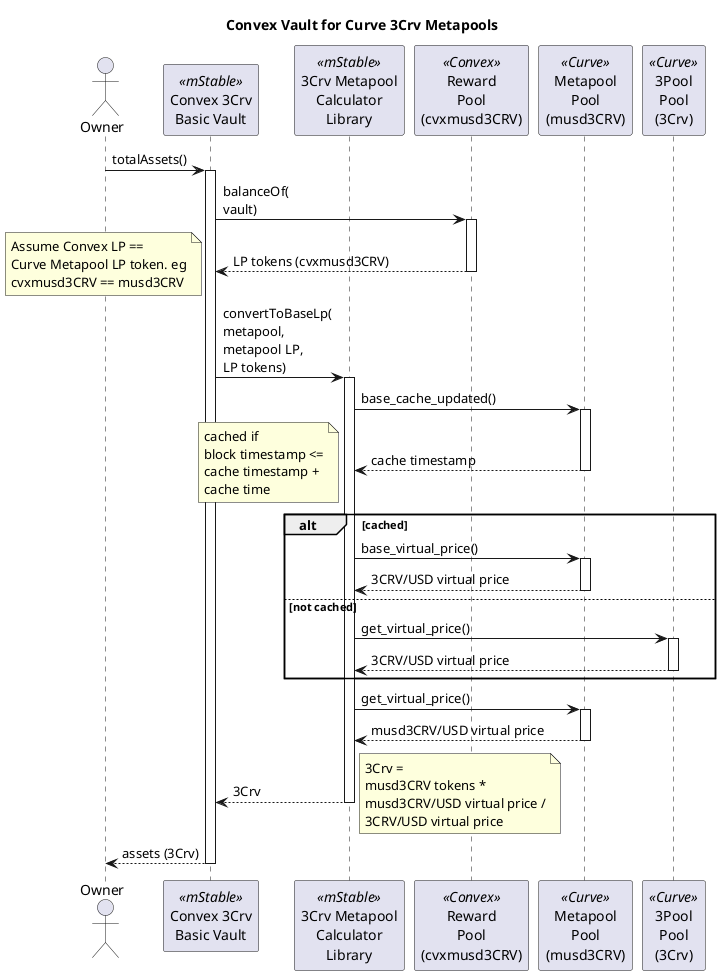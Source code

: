 @startuml

title "Convex Vault for Curve 3Crv Metapools"
 
actor Owner as owner
participant "Convex 3Crv\nBasic Vault" as vault <<mStable>>
participant "3Crv Metapool\nCalculator\nLibrary" as lib <<mStable>>
participant "Reward\nPool\n(cvxmusd3CRV)" as rp <<Convex>>
participant "Metapool\nPool\n(musd3CRV)" as mp <<Curve>>
' participant "Metapool\nLP Token\n(musd3CRV)" as mpt <<Curve>>
participant "3Pool\nPool\n(3Crv)" as 3p <<Curve>>
' participant "3Pool\nLP Token\n(3Crv)" as asset <<Curve>>

' ... Total Assets ...

owner -> vault : totalAssets()
activate vault
vault -> rp : balanceOf(\nvault)
activate rp
return LP tokens (cvxmusd3CRV)
note left : Assume Convex LP ==\nCurve Metapool LP token. eg\ncvxmusd3CRV == musd3CRV
vault -> lib : convertToBaseLp(\nmetapool,\nmetapool LP,\nLP tokens)
activate lib
lib -> mp : base_cache_updated()
activate mp
return cache timestamp
alt cached
note left : cached if\nblock timestamp <=\ncache timestamp +\ncache time
lib -> mp : base_virtual_price()
activate mp
return 3CRV/USD virtual price
else not cached
lib -> 3p : get_virtual_price()
activate 3p
return 3CRV/USD virtual price
end
lib -> mp : get_virtual_price()
activate mp
return musd3CRV/USD virtual price
return 3Crv
note right : 3Crv =\nmusd3CRV tokens *\nmusd3CRV/USD virtual price /\n3CRV/USD virtual price
return assets (3Crv)

' ... Preview Deposit ...

' owner -> vault : previewDeposit(\nassets)
' activate vault

' vault -> lib : calcDeposit(\nmetapool,\nmetapool LP,\nassets (3Crv))
' activate lib

' lib -> mpt : totalSupply()
' activate mpt
' note left : total musd3CRV
' return total Metapool LP (musd3Crv)

' group _baseVirtualPrice()
' lib -> mp : base_cache_updated()
' activate mp
' return cache timestamp
' alt cached
' note left : cached if\nblock timestamp <=\ncache timestamp +\ncache time
' lib -> mp : base_virtual_price()
' activate mp
' return 3CRV/USD virtual price
' else not cached
' lib -> 3p : get_virtual_price()
' activate 3p
' return 3CRV/USD virtual price
' end alt
' end _baseVirtualPrice()

' lib -> mp : balances(0)
' activate mp
' note left : mUSD in Metapool
' return total mUSD in Metapool

' lib -> mp : balances(1)
' activate mp
' note left : 3Crv in Metapool
' return total 3Crv in Metapool

' lib -> mp : A()
' activate mp
' note left : Amplitude Coefficient
' return A

' lib -> lib : _getD
' note left : Invariant before deposit

' lib -> lib : _getD
' note left : Invariant after deposit

' lib -> mp : fee()
' activate mp
' note left : Metapool fee
' return fee

' lib -> lib : _getD
' note left : Invariant after fees

' return Metapool LP (musd3Crv)
' note right : Metapool LP =\n(total Metapool LP *\n(invariant after fees -\ninvariant before deposit)) /\ninvariant before deposit

' vault -> rp : balanceOf(vault)
' activate rp
' note left : vault's bal of\nstaked cvxmusd3CRV
' return staked cvxmusd3CRV

' vault -> vault : shares =\n_getSharesFromMetapoolTokens(\nmusd3CRV,\nstaked cvxmusd3CRV,\ntotal shares)
' note left : shares =\ncvxmusd3CRV from deposit *\ntotal shares /\nstaked cvxmusd3CRV

' return shares

' ... Deposit ...

' owner -> vault : deposit(\nassets,\nreceiver)
' activate vault
' note left : Deposit\nassets\n(3Crv)

' vault -> asset : transferFrom(\nsender,\nvault,\nassets)
' activate asset
' note left: transfer 3Crv\nfrom sender\nto vault
' return

' vault -> rp : balanceOf(vault)
' activate rp
' note left : vault's bal of\nstaked cvxmusd3CRV
' return cvxmusd3CRV bal before deposit

' group _getMetapoolTokensForAssets (assets)
' vault -> 3p : get_virtual_price()
' activate 3p
' note left : 3Crv/USD virtual price
' return 3CRV/USD price
' vault -> mp : get_virtual_price()
' activate mp
' note left : musd3CRV/USD virtual price
' return musd3CRV/USD virtual price
' vault -> vault : fair Metapool LPs (musd3CRV) =\n3CRV *\n3CRV/USD virtual price /\nmusd3CRV/USD virtual price
' end

' vault -> vault : min Metapool LPs (musd3CRV) =\nfair Metapool LPs (musd3CRV)\n* (1 - slippage)

' group _depositAndStake
' vault -> mp : add_liquidity([0, 3CRV], min Metapool LPs (musd3CRV))
' note left : deposit 3CRV\nin Curve Metapool
' activate mp
' return Metapool LP (musd3CRV)

' vault -> rp : deposit(Metapool LP (musd3CRV))
' activate rp
' note left : Deposit and stake\nMetapool LP (musd3CRV)\nin Convex pool.
' return
' end

' vault -> vault : _getSharesFromMetapoolTokens(\nmusd3CRV,\ntotal cvxmusd3CRV,\ntotal shares)
' note left : shares =\ncvxmusd3CRV from deposit *\ntotal shares before /\nstaked cvxmusd3CRV before

' vault -> vault : mint(recevier, shares)
' note left : Mint vault shares

' return shares

' ... Mint ...

' owner -> vault : mint(\nshares,\nreceiver)
' activate vault
' note left : Mint\nvault\nshares

' group Calculate required Metapool LP tokens (musd3CRV)
' vault -> rp : balanceOf(vault)
' activate rp
' note left : vault's bal of\nstaked cvxmusd3CRV
' return cvxmusd3CRV bal before mint

' vault -> vault : _getMetapoolTokensFromShares(\nshares,\nstaked cvxmusd3CRV,\ntotal shares)
' note left : required musd3CRV =\nshares *\nstaked cvxmusd3CRV /\ntotal shares
' end

' vault -> lib : calcMint(\nmetapool,\nmetapool LP,\nrequired Metapool LPs)
' activate lib

' lib -> mpt : totalSupply()
' activate mpt
' note left : total musd3CRV
' return total Metapool LP (musd3Crv)

' group _baseVirtualPrice()
' lib -> mp : base_cache_updated()
' activate mp
' return cache timestamp
' alt cached
' note left : cached if\nblock timestamp <=\ncache timestamp +\ncache time
' lib -> mp : base_virtual_price()
' activate mp
' return 3CRV/USD virtual price
' else not cached
' lib -> 3p : get_virtual_price()
' activate 3p
' return 3CRV/USD virtual price
' end alt
' end _baseVirtualPrice()

' lib -> mp : balances(0)
' activate mp
' note left : mUSD in Metapool
' return total mUSD in Metapool

' lib -> mp : balances(1)
' activate mp
' note left : 3Crv in Metapool
' return total 3Crv in Metapool

' lib -> mp : A()
' activate mp
' note left : Amplitude Coefficient
' return A

' lib -> lib : _getD
' note left : Invariant before deposit

' lib -> lib : required invariant =\ninvariant before mint +\n((required metapool LPs *\ninvariant) /\ntotal Metapool LP)

' lib -> lib : _getY
' note left : Required 3Crv bal\nfor required invariant

' lib -> mp : fee()
' activate mp
' note left : Metapool fee
' return fee

' lib -> lib : _getY
' note left : Required 3Crv bal after fees\nfor required invariant

' lib -> lib : required 3Crv =\nRequired 3Crv bal -\n3Crv bal

' lib -> lib : assets =\nRequired 3Crv *\n0.0000002
' note left : round up by\n0.002 basis points

' return assets (3Crv),\nMetapool USD value,\ntotal Metapool LPs (musd3Crv),\n3Crv/USD virtual price

' group Sandwich protection using virtual prices
' vault -> vault : fair assets (3Crv) =\n(required Metapool LPs (musd3CRV) *\nMetapool USD value) /\n(total Metapool LPs (musd3CRV) *\n3Crv/USD virtual price)
' vault -> vault : max assets (3Crv) =\nfair assets (3Crv) * (1 + slippage)
' vault -> vault : require(\nassets <= max assets)
' end

' vault -> asset : transferFrom(sender, vault, assets)
' activate asset
' note left: transfer 3Crv\nfrom sender\nto vault
' return

' group _depositAndStake
' vault -> mp : add_liquidity([0, 3CRV], required Metapool LPs (musd3CRV))
' note left : deposit 3CRV\nin Curve Metapool
' activate mp
' return musd3CRV

' vault -> rp : deposit(required Metapool LPs (musd3CRV))
' activate rp
' note left : Deposit and stake\nmusd3CRV in Convex pool.
' return
' end

' vault -> vault : mint(recevier, shares)
' note left : Mint vault shares

' return assets (3CRV)

' ... Preiview Mint ...

' owner -> vault : previewMint(\nshares)
' activate vault

' group Calculate required Metapool LP tokens (musd3CRV)
' vault -> rp : balanceOf(vault)
' activate rp
' note left : vault's bal of\nstaked cvxmusd3CRV
' return cvxmusd3CRV bal before mint

' vault -> vault : _getMetapoolTokensFromShares(\nshares,\nstaked cvxmusd3CRV,\ntotal shares)
' note left : required musd3CRV =\nshares *\nstaked cvxmusd3CRV /\ntotal shares
' end

' vault -> lib : calcMint(\nmetapool,\nmetapool LP,\nrequired Metapool LPs)
' activate lib

' lib -> mpt : totalSupply()
' activate mpt
' note left : total musd3CRV
' return total Metapool LP (musd3Crv)

' group _baseVirtualPrice()
' lib -> mp : base_cache_updated()
' activate mp
' return cache timestamp
' alt cached
' note left : cached if\nblock timestamp <=\ncache timestamp +\ncache time
' lib -> mp : base_virtual_price()
' activate mp
' return 3CRV/USD virtual price
' else not cached
' lib -> 3p : get_virtual_price()
' activate 3p
' return 3CRV/USD virtual price
' end alt
' end _baseVirtualPrice()

' lib -> mp : balances(0)
' activate mp
' note left : mUSD in Metapool
' return total mUSD in Metapool

' lib -> mp : balances(1)
' activate mp
' note left : 3Crv in Metapool
' return total 3Crv in Metapool

' lib -> mp : A()
' activate mp
' note left : Amplitude Coefficient
' return A

' lib -> lib : _getD
' note left : Invariant before deposit

' lib -> lib : required invariant =\ninvariant before mint +\n((required metapool LPs *\ninvariant) /\ntotal Metapool LP)

' lib -> lib : _getY
' note left : Required 3Crv bal\nfor required invariant

' lib -> mp : fee()
' activate mp
' note left : Metapool fee
' return fee

' lib -> lib : _getY
' note left : Required 3Crv bal after fees\nfor required invariant

' lib -> lib : required 3Crv =\nRequired 3Crv bal -\n3Crv bal

' lib -> lib : assets =\nRequired 3Crv *\n0.0000002
' note left : round up by\n0.002 basis points

' return assets (3Crv),\nMetapool USD value,\ntotal Metapool LPs (musd3Crv),\n3Crv/USD virtual price

' return assets (3CRV)

' ... Preview Redeem ...

' owner -> vault : previewRedeem(\nshares)
' activate vault

' group Calculate required Metapool LP tokens (musd3CRV)
' vault -> rp : balanceOf(vault)
' activate rp
' note left : vault's bal of\nstaked cvxmusd3CRV
' return cvxmusd3CRV bal before mint

' vault -> vault : _getMetapoolTokensFromShares(\nshares,\nstaked cvxmusd3CRV,\ntotal shares)
' note left : required musd3CRV =\nshares *\nstaked cvxmusd3CRV /\ntotal shares
' end

' vault -> lib : calcRedeem(\nmetapool,\nmetapool LP,\nrequired Metapool LPs)
' activate lib

' lib -> mpt : totalSupply()
' activate mpt
' note left : total musd3CRV
' return total Metapool LP (musd3Crv)

' group _baseVirtualPrice()
' lib -> mp : base_cache_updated()
' activate mp
' return cache timestamp
' alt cached
' note left : cached if\nblock timestamp <=\ncache timestamp +\ncache time
' lib -> mp : base_virtual_price()
' activate mp
' return 3CRV/USD virtual price
' else not cached
' lib -> 3p : get_virtual_price()
' activate 3p
' return 3CRV/USD virtual price
' end alt
' end _baseVirtualPrice()

' lib -> mp : balances(0)
' activate mp
' note left : mUSD in Metapool
' return total mUSD in Metapool

' lib -> mp : balances(1)
' activate mp
' note left : 3Crv in Metapool
' return total 3Crv in Metapool

' lib -> mp : A()
' activate mp
' note left : Amplitude Coefficient
' return A

' lib -> lib : _getD
' note left : Invariant before deposit

' lib -> lib : required invariant =\ninvariant before redeem -\n((required metapool LPs *\ninvariant) /\ntotal Metapool LP)

' lib -> lib : _getY
' note left : Required 3Crv bal\nfor required invariant

' lib -> mp : fee()
' activate mp
' note left : Metapool fee
' return fee

' lib -> lib : _getY
' note left : Required 3Crv bal after fees\nfor required invariant

' lib -> lib : required 3Crv =\n3Crv bal -\nRequired 3Crv bal

' return assets (3Crv),\nMetapool USD value,\ntotal Metapool LPs (musd3Crv),\n3Crv/USD virtual price

' return assets (3CRV)

' ... Redeem shares ...

' owner -> vault : redeem(\nshares,\nreceiver,\nowner)
' activate vault

' group Calculate required Metapool LP tokens (musd3CRV)
' vault -> rp : balanceOf(vault)
' activate rp
' note left : vault's bal of\nstaked cvxmusd3CRV
' return cvxmusd3CRV bal

' vault -> vault : _getMetapoolTokensFromShares
' note left : required musd3CRV =\nshares *\ntotal cvxmusd3CRV /\ntotal shares
' end 

' group _getAssetsForMetapoolTokens(required musd3CRV)
' vault -> 3p : get_virtual_price()
' note left : 3Crv/USD virtual price
' activate 3p
' return 3CRV/USD virtual price
' vault -> mp : get_virtual_price()
' activate mp
' note left : musd3Crv/USD virtual price
' return musd3CRV/USD virtual price

' vault -> vault : fair assets (3CRV) =\nmusd3CRV *\nmusd3CRV/USD virtual price /\n3CRV/USD virtual price
' end ' _getAssetsForMetapoolTokens

' vault -> vault : min assets (3Crv) =\nfair assets (3CRV) * (1 - slippage)

' group _withdrawAndUnwrap
' vault -> rp : withdrawAndUnwrap(\nrequired musd3CRV, false)
' activate rp
' note left : Unstake cvxmusd3CRV,\nunwrap cvxmusd3CRV\nfor musd3CRV\nand don't claim rewards.
' return

' vault -> mp : remove_liquidity_one_coin(\nrequired musd3CRV, 1, min assets (3Crv))
' activate mp
' note left : Withdraw 3Crv\nfrom Metapool
' return
' end

' vault -> vault : burn(owner, shares)
' note left : Burn vault shares\nfrom owner

' vault -> asset : transfer(receiver, assets)
' activate asset
' note left: transfer 3Crv\nfrom vault\nto receiver
' return

' return assets (3CRV)

' ' ... Preview Withdraw ...

' owner -> vault : previewWithdraw(\nassets)
' activate vault

' vault -> lib : calcWithdraw(\nmetapool,\nmetapool LP,\nassets (3Crv))
' activate lib

' lib -> mpt : totalSupply()
' activate mpt
' note left : total musd3CRV
' return total Metapool LP (musd3Crv)

' group _baseVirtualPrice()
' lib -> mp : base_cache_updated()
' activate mp
' return cache timestamp
' alt cached
' note left : cached if\nblock timestamp <=\ncache timestamp +\ncache time
' lib -> mp : base_virtual_price()
' activate mp
' return 3CRV/USD virtual price
' else not cached
' lib -> 3p : get_virtual_price()
' activate 3p
' return 3CRV/USD virtual price
' end alt
' end _baseVirtualPrice()

' lib -> mp : balances(0)
' activate mp
' note left : mUSD in Metapool
' return total mUSD in Metapool

' lib -> mp : balances(1)
' activate mp
' note left : 3Crv in Metapool
' return total 3Crv in Metapool

' lib -> mp : A()
' activate mp
' note left : Amplitude Coefficient
' return A

' lib -> lib : _getD
' note left : Invariant before withdraw

' lib -> lib : _getD
' note left : Invariant after withdraw

' lib -> mp : fee()
' activate mp
' note left : Metapool fee
' return fee

' lib -> lib : _getD
' note left : Invariant after fees

' return required Metapool LP (musd3Crv),\nMetapool USD value,\ntotal Metapool LPs (musd3Crv),\n3Crv/USD virtual price
' note right : required Metapool LP =\n(total Metapool LPs *\n(invariant before withdraw -\ninvariant after fees)) /\ninvariant before withdraw

' vault -> rp : balanceOf(vault)
' activate rp
' note left : vault's bal of\nstaked cvxmusd3CRV
' return cvxmusd3CRV bal

' vault -> vault : shares =\n_getSharesFromMetapoolTokens(\nmusd3CRV,\nstaked cvxmusd3CRV,\ntotal shares)
' note left : shares =\nmusd3Crv *\ntotal shares /\nstaked cvxmusd3CRV

' return shares

' ... Withdraw assets ...

' owner -> vault : withdraw(\nassets,\nreceiver,\nowner)
' activate vault

' ' TODO allowance

' vault -> lib : calcWithdraw(\nmetapool,\nmetapool LP,\nassets (3Crv))
' activate lib

' lib -> mpt : totalSupply()
' activate mpt
' note left : total musd3CRV
' return total Metapool LP (musd3Crv)

' group _baseVirtualPrice()
' lib -> mp : base_cache_updated()
' activate mp
' return cache timestamp
' alt cached
' note left : cached if\nblock timestamp <=\ncache timestamp +\ncache time
' lib -> mp : base_virtual_price()
' activate mp
' return 3CRV/USD virtual price
' else not cached
' lib -> 3p : get_virtual_price()
' activate 3p
' return 3CRV/USD virtual price
' end alt
' end _baseVirtualPrice()

' lib -> mp : balances(0)
' activate mp
' note left : mUSD in Metapool
' return total mUSD in Metapool

' lib -> mp : balances(1)
' activate mp
' note left : 3Crv in Metapool
' return total 3Crv in Metapool

' lib -> mp : A()
' activate mp
' note left : Amplitude Coefficient
' return A

' lib -> lib : _getD
' note left : Invariant before withdraw

' lib -> lib : _getD
' note left : Invariant after withdraw

' lib -> mp : fee()
' activate mp
' note left : Metapool fee
' return fee

' lib -> lib : _getD
' note left : Invariant after fees

' return required Metapool LP (musd3Crv),\nMetapool USD value,\ntotal Metapool LPs (musd3Crv),\n3Crv/USD virtual price
' note right : required Metapool LP =\n(total Metapool LPs *\n(invariant before withdraw -\ninvariant after fees)) /\ninvariant before withdraw

' group Sandwich protection using virtual prices
' vault -> vault : fair Metapool LPs (musd3Crv) =\n(assets (3CRV) *\n3Crv/USD virtual price *\ntotal Metapool LPs (musd3Crv)) /\n(Metapool USD value)
' vault -> vault : max Metapool LPs (musd3CRV) =\nfair Metapool LPs (musd3Crv) *\n(1 + slippage)
' vault -> vault : require(\nrequired Metapool LPs <=\nmax Metapool LPs (musd3CRV))
' end

' vault -> rp : balanceOf(vault)
' activate rp
' note left : vault's bal of\nstaked cvxmusd3CRV
' return cvxmusd3CRV bal

' vault -> vault : _getSharesFromMetapoolTokens(\nmusd3CRV,\nstaked cvxmusd3CRV,\ntotal shares)
' note left : shares =\nmusd3Crv *\ntotal shares /\nstaked cvxmusd3CRV

' group _withdrawAndUnwrap
' vault -> rp : withdrawAndUnwrap(\nrequired Metapool LP (musd3Crv), false)
' activate rp
' note left : Unstake cvxmusd3CRV,\nunwrap cvxmusd3CRV\nfor musd3CRV\nand don't claim rewards.
' return

' vault -> mp : remove_liquidity_imbalance(\n[0, assets (3Crv)],\nrequired Metapool LP (musd3Crv))
' activate mp
' note left : Withdraw 3Crv\nfrom Metapool
' return
' end

' vault -> vault : burn(\nowner,\nshares)
' note left : Burn vault shares\nfrom owner

' vault -> asset : transfer(\receiver,\nassets)
' activate asset
' note left: transfer 3Crv\nfrom vault\nto receiver
' return

' return shares

@enduml
